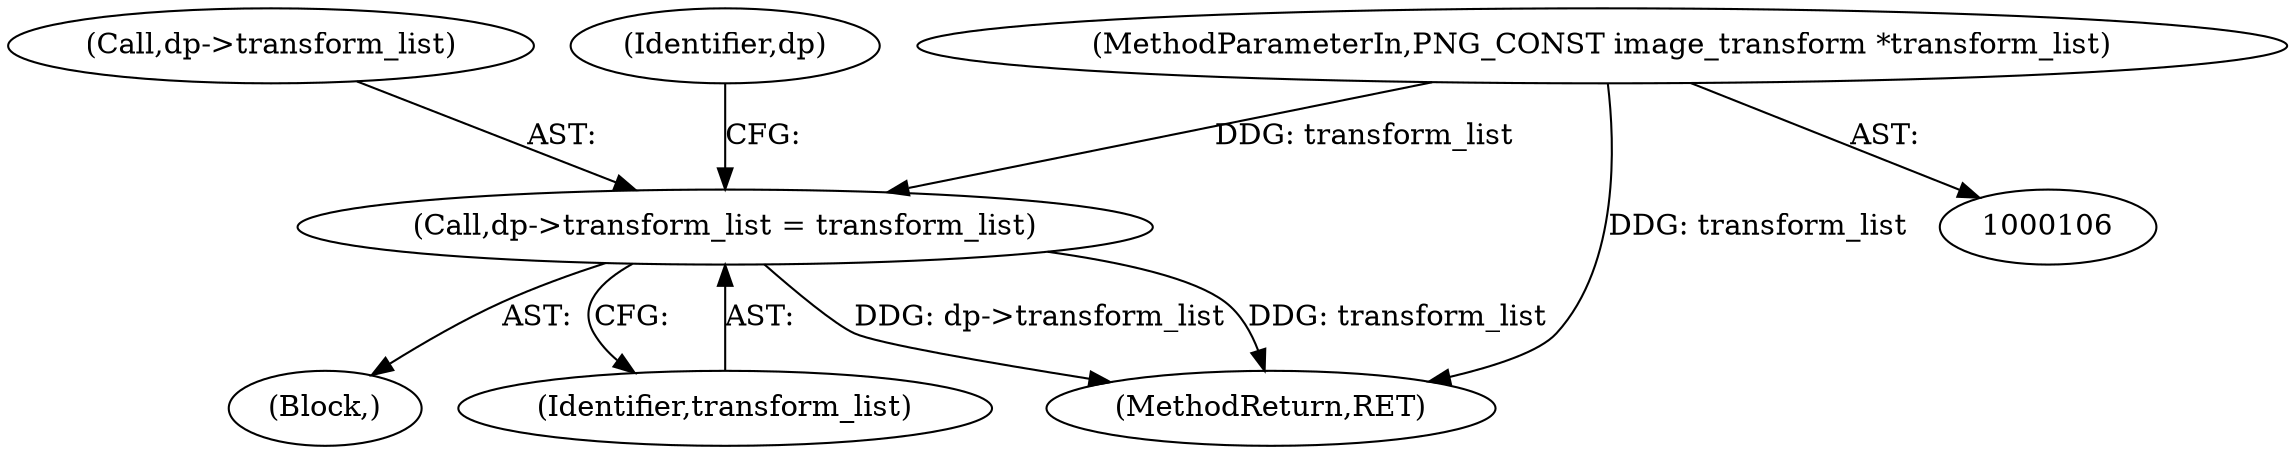 digraph "0_Android_9d4853418ab2f754c2b63e091c29c5529b8b86ca_146@pointer" {
"1000137" [label="(Call,dp->transform_list = transform_list)"];
"1000110" [label="(MethodParameterIn,PNG_CONST image_transform *transform_list)"];
"1000138" [label="(Call,dp->transform_list)"];
"1000110" [label="(MethodParameterIn,PNG_CONST image_transform *transform_list)"];
"1000111" [label="(Block,)"];
"1000141" [label="(Identifier,transform_list)"];
"1000144" [label="(Identifier,dp)"];
"1000137" [label="(Call,dp->transform_list = transform_list)"];
"1000152" [label="(MethodReturn,RET)"];
"1000137" -> "1000111"  [label="AST: "];
"1000137" -> "1000141"  [label="CFG: "];
"1000138" -> "1000137"  [label="AST: "];
"1000141" -> "1000137"  [label="AST: "];
"1000144" -> "1000137"  [label="CFG: "];
"1000137" -> "1000152"  [label="DDG: dp->transform_list"];
"1000137" -> "1000152"  [label="DDG: transform_list"];
"1000110" -> "1000137"  [label="DDG: transform_list"];
"1000110" -> "1000106"  [label="AST: "];
"1000110" -> "1000152"  [label="DDG: transform_list"];
}
